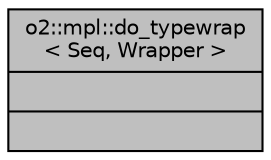 digraph "o2::mpl::do_typewrap&lt; Seq, Wrapper &gt;"
{
 // INTERACTIVE_SVG=YES
  bgcolor="transparent";
  edge [fontname="Helvetica",fontsize="10",labelfontname="Helvetica",labelfontsize="10"];
  node [fontname="Helvetica",fontsize="10",shape=record];
  Node1 [label="{o2::mpl::do_typewrap\l\< Seq, Wrapper \>\n||}",height=0.2,width=0.4,color="black", fillcolor="grey75", style="filled" fontcolor="black"];
}
